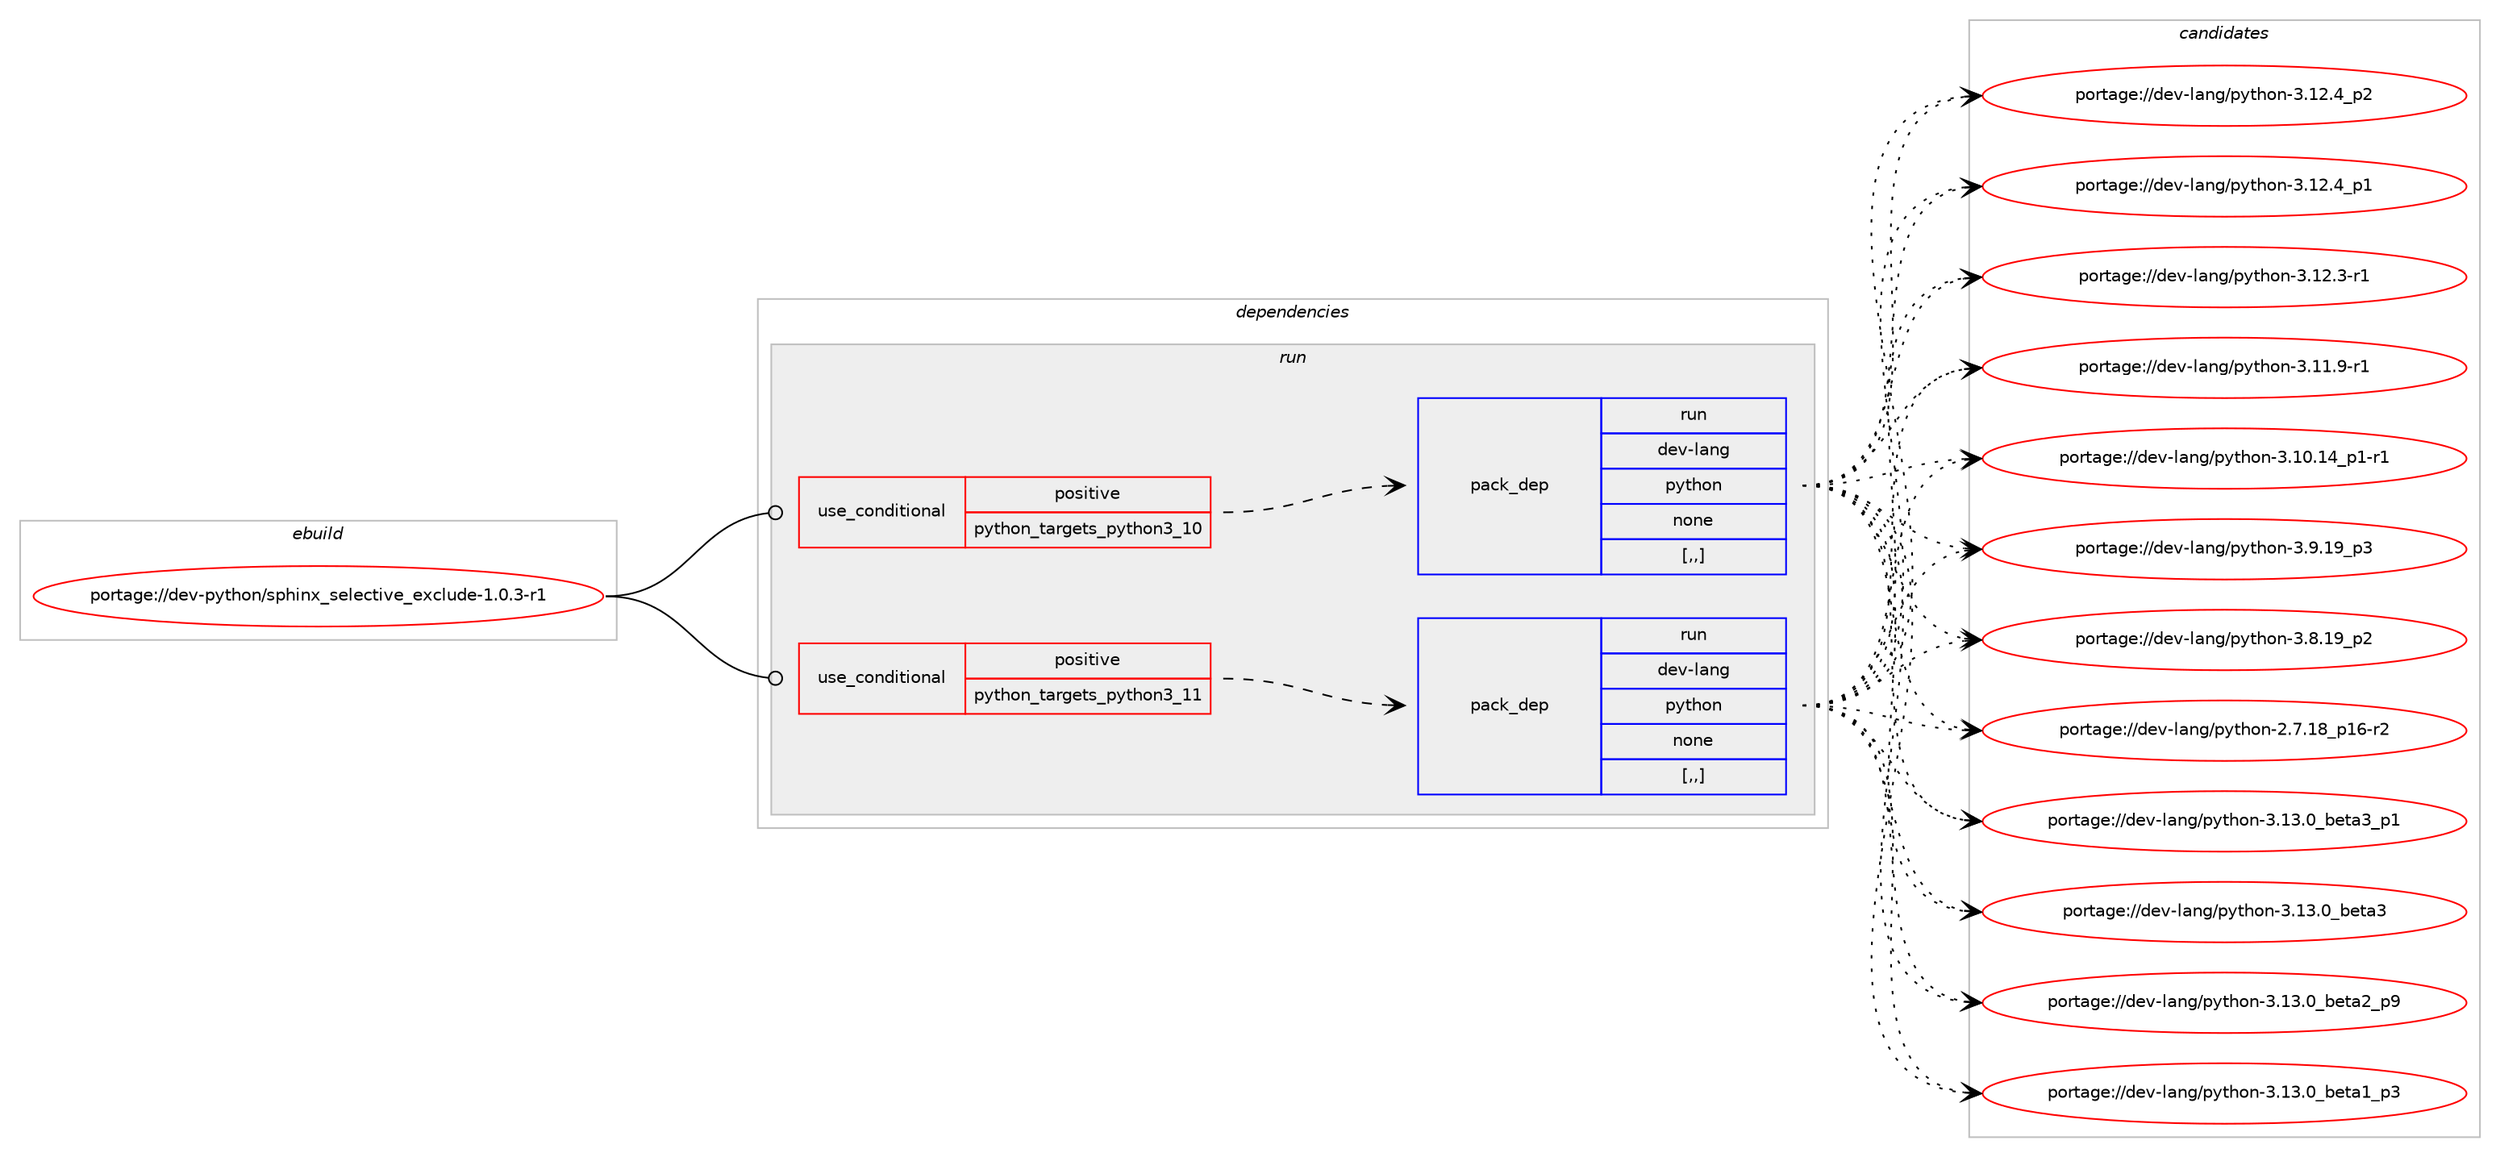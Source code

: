 digraph prolog {

# *************
# Graph options
# *************

newrank=true;
concentrate=true;
compound=true;
graph [rankdir=LR,fontname=Helvetica,fontsize=10,ranksep=1.5];#, ranksep=2.5, nodesep=0.2];
edge  [arrowhead=vee];
node  [fontname=Helvetica,fontsize=10];

# **********
# The ebuild
# **********

subgraph cluster_leftcol {
color=gray;
rank=same;
label=<<i>ebuild</i>>;
id [label="portage://dev-python/sphinx_selective_exclude-1.0.3-r1", color=red, width=4, href="../dev-python/sphinx_selective_exclude-1.0.3-r1.svg"];
}

# ****************
# The dependencies
# ****************

subgraph cluster_midcol {
color=gray;
label=<<i>dependencies</i>>;
subgraph cluster_compile {
fillcolor="#eeeeee";
style=filled;
label=<<i>compile</i>>;
}
subgraph cluster_compileandrun {
fillcolor="#eeeeee";
style=filled;
label=<<i>compile and run</i>>;
}
subgraph cluster_run {
fillcolor="#eeeeee";
style=filled;
label=<<i>run</i>>;
subgraph cond39435 {
dependency162830 [label=<<TABLE BORDER="0" CELLBORDER="1" CELLSPACING="0" CELLPADDING="4"><TR><TD ROWSPAN="3" CELLPADDING="10">use_conditional</TD></TR><TR><TD>positive</TD></TR><TR><TD>python_targets_python3_10</TD></TR></TABLE>>, shape=none, color=red];
subgraph pack122135 {
dependency162831 [label=<<TABLE BORDER="0" CELLBORDER="1" CELLSPACING="0" CELLPADDING="4" WIDTH="220"><TR><TD ROWSPAN="6" CELLPADDING="30">pack_dep</TD></TR><TR><TD WIDTH="110">run</TD></TR><TR><TD>dev-lang</TD></TR><TR><TD>python</TD></TR><TR><TD>none</TD></TR><TR><TD>[,,]</TD></TR></TABLE>>, shape=none, color=blue];
}
dependency162830:e -> dependency162831:w [weight=20,style="dashed",arrowhead="vee"];
}
id:e -> dependency162830:w [weight=20,style="solid",arrowhead="odot"];
subgraph cond39436 {
dependency162832 [label=<<TABLE BORDER="0" CELLBORDER="1" CELLSPACING="0" CELLPADDING="4"><TR><TD ROWSPAN="3" CELLPADDING="10">use_conditional</TD></TR><TR><TD>positive</TD></TR><TR><TD>python_targets_python3_11</TD></TR></TABLE>>, shape=none, color=red];
subgraph pack122136 {
dependency162833 [label=<<TABLE BORDER="0" CELLBORDER="1" CELLSPACING="0" CELLPADDING="4" WIDTH="220"><TR><TD ROWSPAN="6" CELLPADDING="30">pack_dep</TD></TR><TR><TD WIDTH="110">run</TD></TR><TR><TD>dev-lang</TD></TR><TR><TD>python</TD></TR><TR><TD>none</TD></TR><TR><TD>[,,]</TD></TR></TABLE>>, shape=none, color=blue];
}
dependency162832:e -> dependency162833:w [weight=20,style="dashed",arrowhead="vee"];
}
id:e -> dependency162832:w [weight=20,style="solid",arrowhead="odot"];
}
}

# **************
# The candidates
# **************

subgraph cluster_choices {
rank=same;
color=gray;
label=<<i>candidates</i>>;

subgraph choice122135 {
color=black;
nodesep=1;
choice10010111845108971101034711212111610411111045514649514648959810111697519511249 [label="portage://dev-lang/python-3.13.0_beta3_p1", color=red, width=4,href="../dev-lang/python-3.13.0_beta3_p1.svg"];
choice1001011184510897110103471121211161041111104551464951464895981011169751 [label="portage://dev-lang/python-3.13.0_beta3", color=red, width=4,href="../dev-lang/python-3.13.0_beta3.svg"];
choice10010111845108971101034711212111610411111045514649514648959810111697509511257 [label="portage://dev-lang/python-3.13.0_beta2_p9", color=red, width=4,href="../dev-lang/python-3.13.0_beta2_p9.svg"];
choice10010111845108971101034711212111610411111045514649514648959810111697499511251 [label="portage://dev-lang/python-3.13.0_beta1_p3", color=red, width=4,href="../dev-lang/python-3.13.0_beta1_p3.svg"];
choice100101118451089711010347112121116104111110455146495046529511250 [label="portage://dev-lang/python-3.12.4_p2", color=red, width=4,href="../dev-lang/python-3.12.4_p2.svg"];
choice100101118451089711010347112121116104111110455146495046529511249 [label="portage://dev-lang/python-3.12.4_p1", color=red, width=4,href="../dev-lang/python-3.12.4_p1.svg"];
choice100101118451089711010347112121116104111110455146495046514511449 [label="portage://dev-lang/python-3.12.3-r1", color=red, width=4,href="../dev-lang/python-3.12.3-r1.svg"];
choice100101118451089711010347112121116104111110455146494946574511449 [label="portage://dev-lang/python-3.11.9-r1", color=red, width=4,href="../dev-lang/python-3.11.9-r1.svg"];
choice100101118451089711010347112121116104111110455146494846495295112494511449 [label="portage://dev-lang/python-3.10.14_p1-r1", color=red, width=4,href="../dev-lang/python-3.10.14_p1-r1.svg"];
choice100101118451089711010347112121116104111110455146574649579511251 [label="portage://dev-lang/python-3.9.19_p3", color=red, width=4,href="../dev-lang/python-3.9.19_p3.svg"];
choice100101118451089711010347112121116104111110455146564649579511250 [label="portage://dev-lang/python-3.8.19_p2", color=red, width=4,href="../dev-lang/python-3.8.19_p2.svg"];
choice100101118451089711010347112121116104111110455046554649569511249544511450 [label="portage://dev-lang/python-2.7.18_p16-r2", color=red, width=4,href="../dev-lang/python-2.7.18_p16-r2.svg"];
dependency162831:e -> choice10010111845108971101034711212111610411111045514649514648959810111697519511249:w [style=dotted,weight="100"];
dependency162831:e -> choice1001011184510897110103471121211161041111104551464951464895981011169751:w [style=dotted,weight="100"];
dependency162831:e -> choice10010111845108971101034711212111610411111045514649514648959810111697509511257:w [style=dotted,weight="100"];
dependency162831:e -> choice10010111845108971101034711212111610411111045514649514648959810111697499511251:w [style=dotted,weight="100"];
dependency162831:e -> choice100101118451089711010347112121116104111110455146495046529511250:w [style=dotted,weight="100"];
dependency162831:e -> choice100101118451089711010347112121116104111110455146495046529511249:w [style=dotted,weight="100"];
dependency162831:e -> choice100101118451089711010347112121116104111110455146495046514511449:w [style=dotted,weight="100"];
dependency162831:e -> choice100101118451089711010347112121116104111110455146494946574511449:w [style=dotted,weight="100"];
dependency162831:e -> choice100101118451089711010347112121116104111110455146494846495295112494511449:w [style=dotted,weight="100"];
dependency162831:e -> choice100101118451089711010347112121116104111110455146574649579511251:w [style=dotted,weight="100"];
dependency162831:e -> choice100101118451089711010347112121116104111110455146564649579511250:w [style=dotted,weight="100"];
dependency162831:e -> choice100101118451089711010347112121116104111110455046554649569511249544511450:w [style=dotted,weight="100"];
}
subgraph choice122136 {
color=black;
nodesep=1;
choice10010111845108971101034711212111610411111045514649514648959810111697519511249 [label="portage://dev-lang/python-3.13.0_beta3_p1", color=red, width=4,href="../dev-lang/python-3.13.0_beta3_p1.svg"];
choice1001011184510897110103471121211161041111104551464951464895981011169751 [label="portage://dev-lang/python-3.13.0_beta3", color=red, width=4,href="../dev-lang/python-3.13.0_beta3.svg"];
choice10010111845108971101034711212111610411111045514649514648959810111697509511257 [label="portage://dev-lang/python-3.13.0_beta2_p9", color=red, width=4,href="../dev-lang/python-3.13.0_beta2_p9.svg"];
choice10010111845108971101034711212111610411111045514649514648959810111697499511251 [label="portage://dev-lang/python-3.13.0_beta1_p3", color=red, width=4,href="../dev-lang/python-3.13.0_beta1_p3.svg"];
choice100101118451089711010347112121116104111110455146495046529511250 [label="portage://dev-lang/python-3.12.4_p2", color=red, width=4,href="../dev-lang/python-3.12.4_p2.svg"];
choice100101118451089711010347112121116104111110455146495046529511249 [label="portage://dev-lang/python-3.12.4_p1", color=red, width=4,href="../dev-lang/python-3.12.4_p1.svg"];
choice100101118451089711010347112121116104111110455146495046514511449 [label="portage://dev-lang/python-3.12.3-r1", color=red, width=4,href="../dev-lang/python-3.12.3-r1.svg"];
choice100101118451089711010347112121116104111110455146494946574511449 [label="portage://dev-lang/python-3.11.9-r1", color=red, width=4,href="../dev-lang/python-3.11.9-r1.svg"];
choice100101118451089711010347112121116104111110455146494846495295112494511449 [label="portage://dev-lang/python-3.10.14_p1-r1", color=red, width=4,href="../dev-lang/python-3.10.14_p1-r1.svg"];
choice100101118451089711010347112121116104111110455146574649579511251 [label="portage://dev-lang/python-3.9.19_p3", color=red, width=4,href="../dev-lang/python-3.9.19_p3.svg"];
choice100101118451089711010347112121116104111110455146564649579511250 [label="portage://dev-lang/python-3.8.19_p2", color=red, width=4,href="../dev-lang/python-3.8.19_p2.svg"];
choice100101118451089711010347112121116104111110455046554649569511249544511450 [label="portage://dev-lang/python-2.7.18_p16-r2", color=red, width=4,href="../dev-lang/python-2.7.18_p16-r2.svg"];
dependency162833:e -> choice10010111845108971101034711212111610411111045514649514648959810111697519511249:w [style=dotted,weight="100"];
dependency162833:e -> choice1001011184510897110103471121211161041111104551464951464895981011169751:w [style=dotted,weight="100"];
dependency162833:e -> choice10010111845108971101034711212111610411111045514649514648959810111697509511257:w [style=dotted,weight="100"];
dependency162833:e -> choice10010111845108971101034711212111610411111045514649514648959810111697499511251:w [style=dotted,weight="100"];
dependency162833:e -> choice100101118451089711010347112121116104111110455146495046529511250:w [style=dotted,weight="100"];
dependency162833:e -> choice100101118451089711010347112121116104111110455146495046529511249:w [style=dotted,weight="100"];
dependency162833:e -> choice100101118451089711010347112121116104111110455146495046514511449:w [style=dotted,weight="100"];
dependency162833:e -> choice100101118451089711010347112121116104111110455146494946574511449:w [style=dotted,weight="100"];
dependency162833:e -> choice100101118451089711010347112121116104111110455146494846495295112494511449:w [style=dotted,weight="100"];
dependency162833:e -> choice100101118451089711010347112121116104111110455146574649579511251:w [style=dotted,weight="100"];
dependency162833:e -> choice100101118451089711010347112121116104111110455146564649579511250:w [style=dotted,weight="100"];
dependency162833:e -> choice100101118451089711010347112121116104111110455046554649569511249544511450:w [style=dotted,weight="100"];
}
}

}
